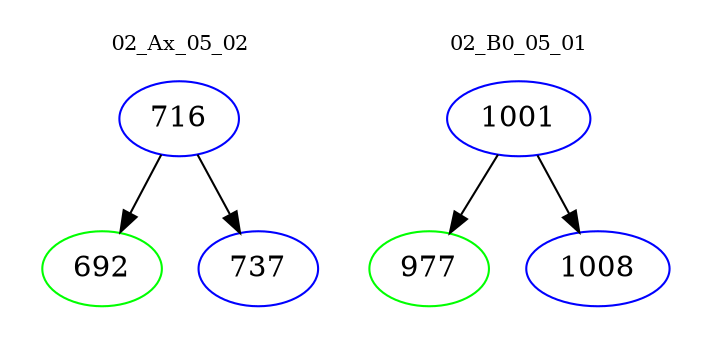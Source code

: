 digraph{
subgraph cluster_0 {
color = white
label = "02_Ax_05_02";
fontsize=10;
T0_716 [label="716", color="blue"]
T0_716 -> T0_692 [color="black"]
T0_692 [label="692", color="green"]
T0_716 -> T0_737 [color="black"]
T0_737 [label="737", color="blue"]
}
subgraph cluster_1 {
color = white
label = "02_B0_05_01";
fontsize=10;
T1_1001 [label="1001", color="blue"]
T1_1001 -> T1_977 [color="black"]
T1_977 [label="977", color="green"]
T1_1001 -> T1_1008 [color="black"]
T1_1008 [label="1008", color="blue"]
}
}
